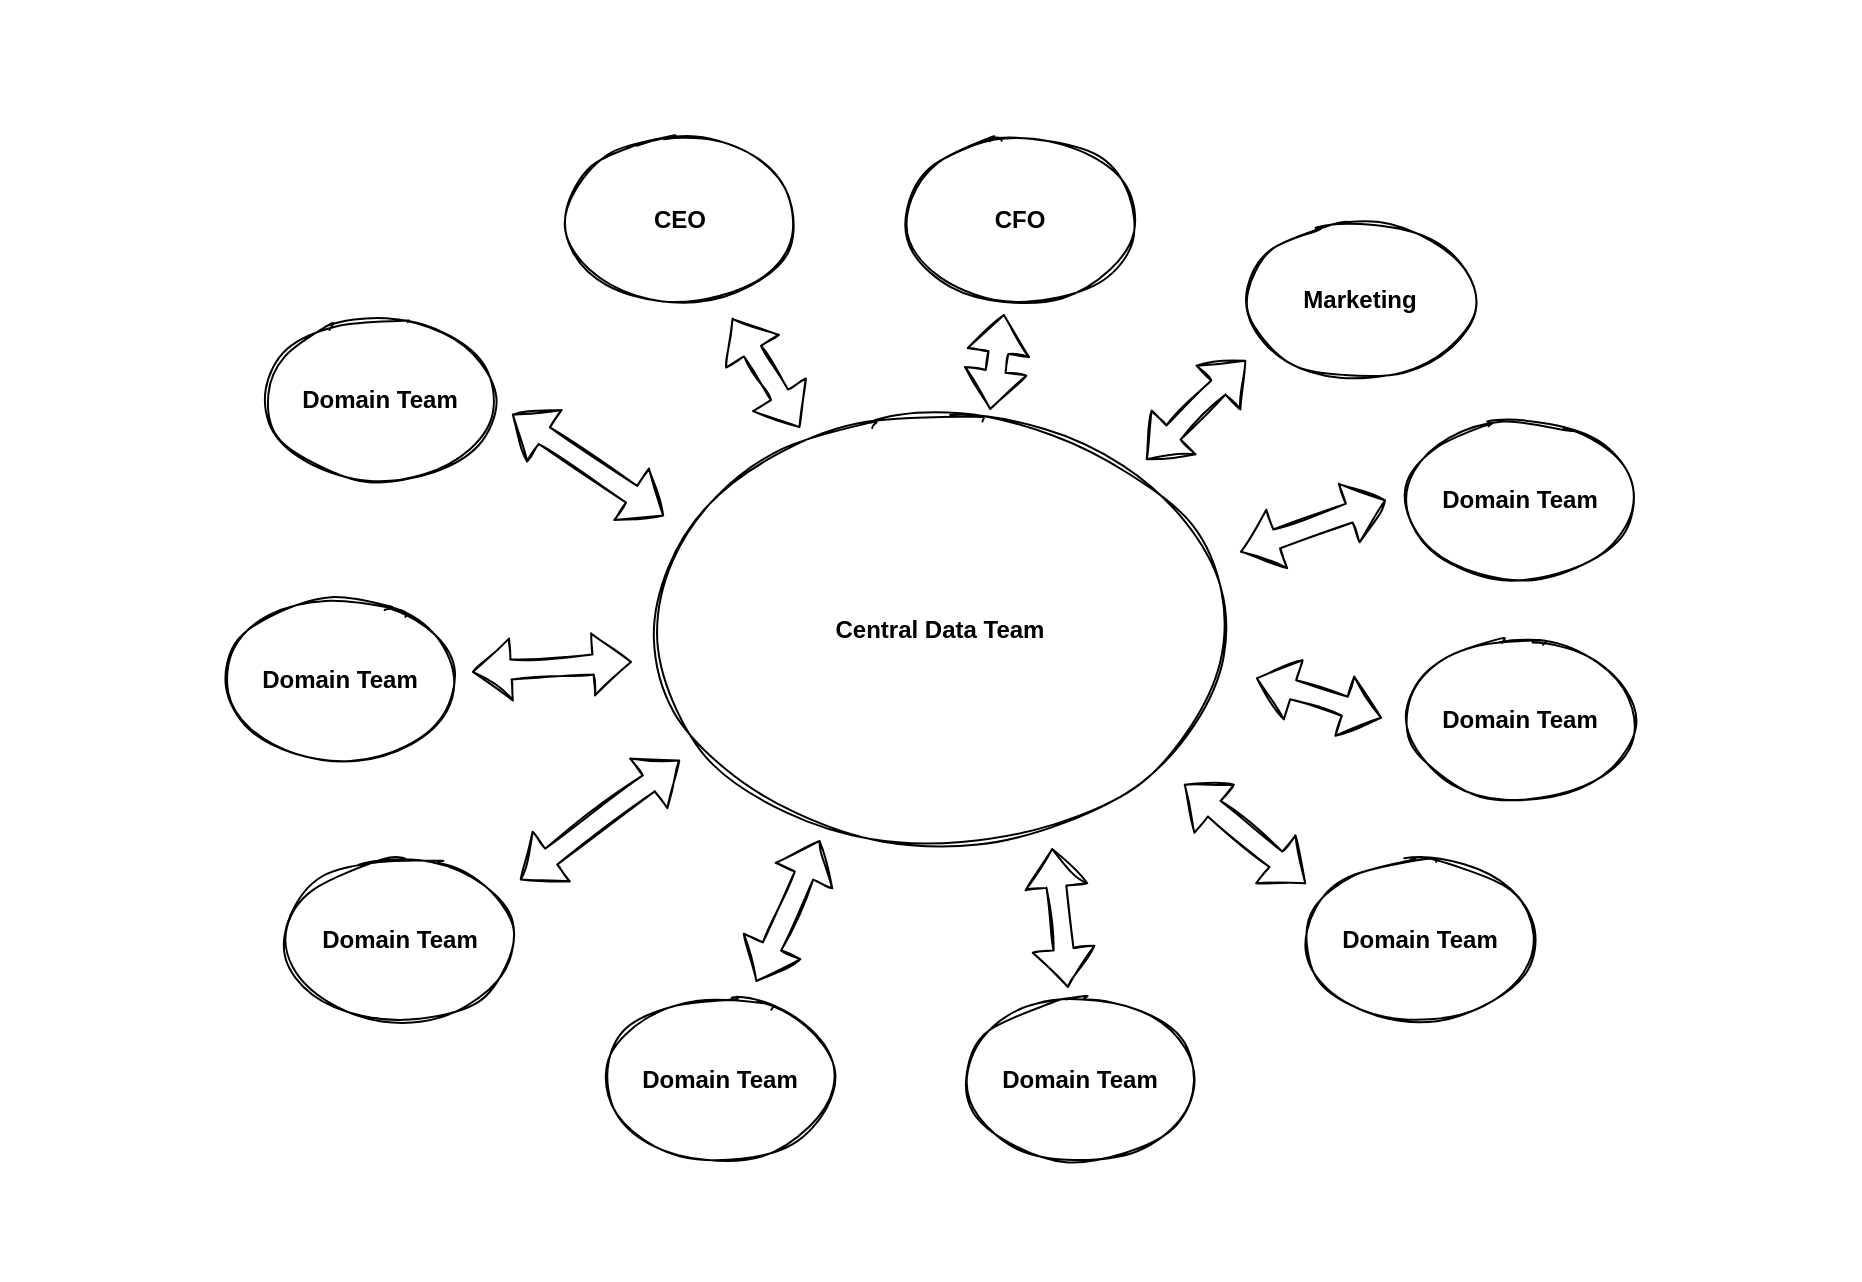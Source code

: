 <mxfile version="15.5.4" type="embed"><diagram id="F44mslXG7EauhRFhVprv" name="Page-2"><mxGraphModel dx="901" dy="1565" grid="1" gridSize="10" guides="1" tooltips="1" connect="1" arrows="1" fold="1" page="1" pageScale="1" pageWidth="850" pageHeight="1100" math="0" shadow="0"><root><mxCell id="AAQ9BwyIkS6VjVYWZHyZ-0"/><mxCell id="AAQ9BwyIkS6VjVYWZHyZ-1" parent="AAQ9BwyIkS6VjVYWZHyZ-0"/><mxCell id="27" value="" style="rounded=0;whiteSpace=wrap;html=1;fontSize=12;strokeColor=none;sketch=1;fontStyle=1;fontFamily=Helvetica;" vertex="1" parent="AAQ9BwyIkS6VjVYWZHyZ-1"><mxGeometry y="-40" width="930" height="640" as="geometry"/></mxCell><mxCell id="0" value="Central Data Team" style="ellipse;whiteSpace=wrap;html=1;sketch=1;fontStyle=1;fontFamily=Helvetica;" vertex="1" parent="AAQ9BwyIkS6VjVYWZHyZ-1"><mxGeometry x="320" y="170" width="300" height="210" as="geometry"/></mxCell><mxCell id="14" value="Marketing" style="ellipse;whiteSpace=wrap;html=1;fontSize=12;sketch=1;fontStyle=1;fontFamily=Helvetica;" vertex="1" parent="AAQ9BwyIkS6VjVYWZHyZ-1"><mxGeometry x="620" y="70" width="120" height="80" as="geometry"/></mxCell><mxCell id="15" value="Domain Team" style="ellipse;whiteSpace=wrap;html=1;fontSize=12;sketch=1;fontStyle=1;fontFamily=Helvetica;" vertex="1" parent="AAQ9BwyIkS6VjVYWZHyZ-1"><mxGeometry x="700" y="170" width="120" height="80" as="geometry"/></mxCell><mxCell id="16" value="Domain Team" style="ellipse;whiteSpace=wrap;html=1;fontSize=12;sketch=1;fontStyle=1;fontFamily=Helvetica;" vertex="1" parent="AAQ9BwyIkS6VjVYWZHyZ-1"><mxGeometry x="700" y="280" width="120" height="80" as="geometry"/></mxCell><mxCell id="17" value="Domain Team" style="ellipse;whiteSpace=wrap;html=1;fontSize=12;sketch=1;fontStyle=1;fontFamily=Helvetica;" vertex="1" parent="AAQ9BwyIkS6VjVYWZHyZ-1"><mxGeometry x="650" y="390" width="120" height="80" as="geometry"/></mxCell><mxCell id="18" value="Domain Team" style="ellipse;whiteSpace=wrap;html=1;fontSize=12;sketch=1;fontStyle=1;fontFamily=Helvetica;" vertex="1" parent="AAQ9BwyIkS6VjVYWZHyZ-1"><mxGeometry x="480" y="460" width="120" height="80" as="geometry"/></mxCell><mxCell id="19" value="Domain Team" style="ellipse;whiteSpace=wrap;html=1;fontSize=12;sketch=1;fontStyle=1;fontFamily=Helvetica;" vertex="1" parent="AAQ9BwyIkS6VjVYWZHyZ-1"><mxGeometry x="300" y="460" width="120" height="80" as="geometry"/></mxCell><mxCell id="20" value="Domain Team" style="ellipse;whiteSpace=wrap;html=1;fontSize=12;sketch=1;fontStyle=1;fontFamily=Helvetica;" vertex="1" parent="AAQ9BwyIkS6VjVYWZHyZ-1"><mxGeometry x="140" y="390" width="120" height="80" as="geometry"/></mxCell><mxCell id="21" value="Domain Team" style="ellipse;whiteSpace=wrap;html=1;fontSize=12;sketch=1;fontStyle=1;fontFamily=Helvetica;" vertex="1" parent="AAQ9BwyIkS6VjVYWZHyZ-1"><mxGeometry x="110" y="260" width="120" height="80" as="geometry"/></mxCell><mxCell id="22" value="Domain Team" style="ellipse;whiteSpace=wrap;html=1;fontSize=12;sketch=1;fontStyle=1;fontFamily=Helvetica;" vertex="1" parent="AAQ9BwyIkS6VjVYWZHyZ-1"><mxGeometry x="130" y="120" width="120" height="80" as="geometry"/></mxCell><mxCell id="23" value="CEO" style="ellipse;whiteSpace=wrap;html=1;fontSize=12;sketch=1;fontStyle=1;fontFamily=Helvetica;" vertex="1" parent="AAQ9BwyIkS6VjVYWZHyZ-1"><mxGeometry x="280" y="30" width="120" height="80" as="geometry"/></mxCell><mxCell id="24" value="CFO" style="ellipse;whiteSpace=wrap;html=1;fontSize=12;sketch=1;fontStyle=1;fontFamily=Helvetica;" vertex="1" parent="AAQ9BwyIkS6VjVYWZHyZ-1"><mxGeometry x="450" y="30" width="120" height="80" as="geometry"/></mxCell><mxCell id="28" value="" style="shape=flexArrow;endArrow=classic;startArrow=classic;html=1;rounded=0;fontSize=12;sketch=1;fontStyle=1;fontFamily=Helvetica;" edge="1" parent="AAQ9BwyIkS6VjVYWZHyZ-1"><mxGeometry width="100" height="100" relative="1" as="geometry"><mxPoint x="260" y="400" as="sourcePoint"/><mxPoint x="340" y="340" as="targetPoint"/></mxGeometry></mxCell><mxCell id="29" value="" style="shape=flexArrow;endArrow=classic;startArrow=classic;html=1;rounded=0;fontSize=12;sketch=1;fontStyle=1;fontFamily=Helvetica;" edge="1" parent="AAQ9BwyIkS6VjVYWZHyZ-1"><mxGeometry width="100" height="100" relative="1" as="geometry"><mxPoint x="378" y="451" as="sourcePoint"/><mxPoint x="410" y="380" as="targetPoint"/></mxGeometry></mxCell><mxCell id="30" value="" style="shape=flexArrow;endArrow=classic;startArrow=classic;html=1;rounded=0;fontSize=12;sketch=1;fontStyle=1;fontFamily=Helvetica;" edge="1" parent="AAQ9BwyIkS6VjVYWZHyZ-1"><mxGeometry width="100" height="100" relative="1" as="geometry"><mxPoint x="534" y="454" as="sourcePoint"/><mxPoint x="526" y="384" as="targetPoint"/></mxGeometry></mxCell><mxCell id="31" value="" style="shape=flexArrow;endArrow=classic;startArrow=classic;html=1;rounded=0;fontSize=12;sketch=1;fontStyle=1;fontFamily=Helvetica;" edge="1" parent="AAQ9BwyIkS6VjVYWZHyZ-1"><mxGeometry width="100" height="100" relative="1" as="geometry"><mxPoint x="653" y="402" as="sourcePoint"/><mxPoint x="592" y="352" as="targetPoint"/></mxGeometry></mxCell><mxCell id="32" value="" style="shape=flexArrow;endArrow=classic;startArrow=classic;html=1;rounded=0;fontSize=12;sketch=1;fontStyle=1;fontFamily=Helvetica;" edge="1" parent="AAQ9BwyIkS6VjVYWZHyZ-1"><mxGeometry width="100" height="100" relative="1" as="geometry"><mxPoint x="691" y="319" as="sourcePoint"/><mxPoint x="628" y="299" as="targetPoint"/></mxGeometry></mxCell><mxCell id="33" value="" style="shape=flexArrow;endArrow=classic;startArrow=classic;html=1;rounded=0;fontSize=12;sketch=1;fontStyle=1;fontFamily=Helvetica;" edge="1" parent="AAQ9BwyIkS6VjVYWZHyZ-1"><mxGeometry width="100" height="100" relative="1" as="geometry"><mxPoint x="693" y="210" as="sourcePoint"/><mxPoint x="620" y="236" as="targetPoint"/></mxGeometry></mxCell><mxCell id="34" value="" style="shape=flexArrow;endArrow=classic;startArrow=classic;html=1;rounded=0;fontSize=12;sketch=1;fontStyle=1;fontFamily=Helvetica;" edge="1" parent="AAQ9BwyIkS6VjVYWZHyZ-1"><mxGeometry width="100" height="100" relative="1" as="geometry"><mxPoint x="623" y="140" as="sourcePoint"/><mxPoint x="573" y="190" as="targetPoint"/></mxGeometry></mxCell><mxCell id="35" value="" style="shape=flexArrow;endArrow=classic;startArrow=classic;html=1;rounded=0;fontSize=12;sketch=1;fontStyle=1;fontFamily=Helvetica;" edge="1" parent="AAQ9BwyIkS6VjVYWZHyZ-1"><mxGeometry width="100" height="100" relative="1" as="geometry"><mxPoint x="502" y="117" as="sourcePoint"/><mxPoint x="495" y="165" as="targetPoint"/></mxGeometry></mxCell><mxCell id="36" value="" style="shape=flexArrow;endArrow=classic;startArrow=classic;html=1;rounded=0;fontSize=12;sketch=1;fontStyle=1;fontFamily=Helvetica;" edge="1" parent="AAQ9BwyIkS6VjVYWZHyZ-1"><mxGeometry width="100" height="100" relative="1" as="geometry"><mxPoint x="366" y="119" as="sourcePoint"/><mxPoint x="400" y="174" as="targetPoint"/></mxGeometry></mxCell><mxCell id="37" value="" style="shape=flexArrow;endArrow=classic;startArrow=classic;html=1;rounded=0;fontSize=12;sketch=1;fontStyle=1;fontFamily=Helvetica;" edge="1" parent="AAQ9BwyIkS6VjVYWZHyZ-1"><mxGeometry width="100" height="100" relative="1" as="geometry"><mxPoint x="256" y="167" as="sourcePoint"/><mxPoint x="332" y="218" as="targetPoint"/></mxGeometry></mxCell><mxCell id="38" value="" style="shape=flexArrow;endArrow=classic;startArrow=classic;html=1;rounded=0;fontSize=12;sketch=1;fontStyle=1;fontFamily=Helvetica;" edge="1" parent="AAQ9BwyIkS6VjVYWZHyZ-1"><mxGeometry width="100" height="100" relative="1" as="geometry"><mxPoint x="236" y="296" as="sourcePoint"/><mxPoint x="316" y="291" as="targetPoint"/></mxGeometry></mxCell></root></mxGraphModel></diagram></mxfile>